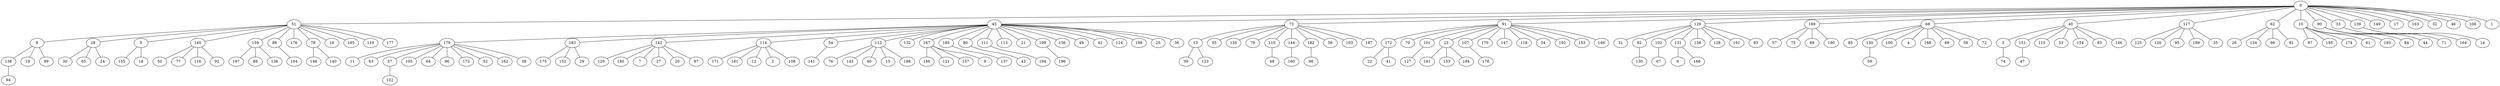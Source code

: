 graph {
0  [Label = "0 (0.00)"]
51  [Label = "51 (9.33)"]
45  [Label = "45 (9.56)"]
73  [Label = "73 (13.81)"]
91  [Label = "91 (14.41)"]
129  [Label = "129 (14.73)"]
169  [Label = "169 (16.52)"]
68  [Label = "68 (17.41)"]
40  [Label = "40 (17.80)"]
8  [Label = "8 (17.84)"]
179  [Label = "179 (17.90)"]
117  [Label = "117 (17.99)"]
62  [Label = "62 (18.11)"]
183  [Label = "183 (18.30)"]
142  [Label = "142 (18.64)"]
28  [Label = "28 (18.85)"]
114  [Label = "114 (18.90)"]
10  [Label = "10 (19.31)"]
5  [Label = "5 (19.36)"]
145  [Label = "145 (19.87)"]
54  [Label = "54 (20.20)"]
112  [Label = "112 (20.91)"]
132  [Label = "132 (21.08)"]
159  [Label = "159 (21.15)"]
86  [Label = "86 (21.38)"]
90  [Label = "90 (21.38)"]
33  [Label = "33 (21.54)"]
13  [Label = "13 (21.85)"]
55  [Label = "55 (22.30)"]
135  [Label = "135 (22.33)"]
176  [Label = "176 (22.35)"]
172  [Label = "172 (22.45)"]
167  [Label = "167 (22.82)"]
31  [Label = "31 (22.83)"]
70  [Label = "70 (22.95)"]
101  [Label = "101 (23.40)"]
78  [Label = "78 (23.47)"]
82  [Label = "82 (23.55)"]
185  [Label = "185 (23.99)"]
102  [Label = "102 (24.04)"]
80  [Label = "80 (24.04)"]
23  [Label = "23 (24.05)"]
111  [Label = "111 (24.21)"]
139  [Label = "139 (24.34)"]
131  [Label = "131 (24.46)"]
113  [Label = "113 (24.51)"]
21  [Label = "21 (24.79)"]
199  [Label = "199 (25.33)"]
16  [Label = "16 (25.39)"]
57  [Label = "57 (25.41)"]
156  [Label = "156 (25.61)"]
85  [Label = "85 (25.76)"]
75  [Label = "75 (25.83)"]
138  [Label = "138 (25.86)"]
150  [Label = "150 (25.88)"]
107  [Label = "107 (25.94)"]
49  [Label = "49 (25.99)"]
100  [Label = "100 (26.17)"]
11  [Label = "11 (26.19)"]
26  [Label = "26 (26.21)"]
79  [Label = "79 (26.21)"]
42  [Label = "42 (26.23)"]
134  [Label = "134 (26.32)"]
63  [Label = "63 (26.33)"]
110  [Label = "110 (26.36)"]
3  [Label = "3 (26.38)"]
144  [Label = "144 (26.53)"]
89  [Label = "89 (26.58)"]
124  [Label = "124 (26.60)"]
170  [Label = "170 (26.66)"]
158  [Label = "158 (26.87)"]
30  [Label = "30 (26.96)"]
149  [Label = "149 (26.99)"]
175  [Label = "175 (27.16)"]
4  [Label = "4 (27.37)"]
87  [Label = "87 (27.38)"]
171  [Label = "171 (27.47)"]
182  [Label = "182 (27.54)"]
147  [Label = "147 (27.65)"]
17  [Label = "17 (27.75)"]
66  [Label = "66 (27.81)"]
37  [Label = "37 (27.81)"]
155  [Label = "155 (27.89)"]
120  [Label = "120 (28.10)"]
165  [Label = "165 (28.13)"]
151  [Label = "151 (28.21)"]
152  [Label = "152 (28.25)"]
105  [Label = "105 (28.38)"]
168  [Label = "168 (28.42)"]
118  [Label = "118 (28.53)"]
163  [Label = "163 (28.53)"]
180  [Label = "180 (28.56)"]
125  [Label = "125 (28.64)"]
50  [Label = "50 (28.71)"]
64  [Label = "64 (28.73)"]
96  [Label = "96 (28.86)"]
181  [Label = "181 (28.87)"]
173  [Label = "173 (28.88)"]
12  [Label = "12 (29.04)"]
76  [Label = "76 (29.19)"]
65  [Label = "65 (29.25)"]
119  [Label = "119 (29.33)"]
7  [Label = "7 (29.41)"]
24  [Label = "24 (29.53)"]
143  [Label = "143 (29.76)"]
32  [Label = "32 (29.76)"]
46  [Label = "46 (29.80)"]
81  [Label = "81 (29.80)"]
2  [Label = "2 (29.81)"]
197  [Label = "197 (29.87)"]
39  [Label = "39 (29.87)"]
198  [Label = "198 (29.95)"]
52  [Label = "52 (30.03)"]
141  [Label = "141 (30.06)"]
88  [Label = "88 (30.07)"]
84  [Label = "84 (30.09)"]
27  [Label = "27 (30.16)"]
126  [Label = "126 (30.22)"]
177  [Label = "177 (30.27)"]
136  [Label = "136 (30.33)"]
20  [Label = "20 (30.35)"]
69  [Label = "69 (30.39)"]
44  [Label = "44 (30.51)"]
195  [Label = "195 (30.55)"]
34  [Label = "34 (30.57)"]
22  [Label = "22 (30.57)"]
25  [Label = "25 (30.76)"]
128  [Label = "128 (30.92)"]
77  [Label = "77 (30.93)"]
18  [Label = "18 (30.96)"]
115  [Label = "115 (31.05)"]
116  [Label = "116 (31.17)"]
97  [Label = "97 (31.21)"]
41  [Label = "41 (31.26)"]
53  [Label = "53 (31.33)"]
19  [Label = "19 (31.33)"]
123  [Label = "123 (31.35)"]
36  [Label = "36 (31.45)"]
162  [Label = "162 (31.47)"]
174  [Label = "174 (31.50)"]
56  [Label = "56 (31.58)"]
92  [Label = "92 (31.80)"]
192  [Label = "192 (31.91)"]
29  [Label = "29 (31.95)"]
38  [Label = "38 (32.11)"]
161  [Label = "161 (32.18)"]
71  [Label = "71 (32.35)"]
95  [Label = "95 (32.42)"]
14  [Label = "14 (32.48)"]
153  [Label = "153 (32.50)"]
186  [Label = "186 (32.61)"]
137  [Label = "137 (32.68)"]
146  [Label = "146 (32.76)"]
58  [Label = "58 (32.79)"]
99  [Label = "99 (32.82)"]
191  [Label = "191 (32.92)"]
189  [Label = "189 (33.01)"]
72  [Label = "72 (33.47)"]
154  [Label = "154 (33.57)"]
121  [Label = "121 (33.63)"]
194  [Label = "194 (33.63)"]
133  [Label = "133 (33.64)"]
127  [Label = "127 (33.69)"]
104  [Label = "104 (33.71)"]
83  [Label = "83 (33.72)"]
43  [Label = "43 (33.84)"]
164  [Label = "164 (33.86)"]
67  [Label = "67 (33.94)"]
109  [Label = "109 (33.95)"]
93  [Label = "93 (33.97)"]
60  [Label = "60 (34.10)"]
15  [Label = "15 (34.26)"]
6  [Label = "6 (34.41)"]
130  [Label = "130 (34.42)"]
106  [Label = "106 (34.48)"]
48  [Label = "48 (34.51)"]
108  [Label = "108 (34.52)"]
1  [Label = "1 (34.53)"]
59  [Label = "59 (34.53)"]
184  [Label = "184 (34.61)"]
188  [Label = "188 (34.74)"]
157  [Label = "157 (34.76)"]
196  [Label = "196 (34.88)"]
103  [Label = "103 (34.91)"]
187  [Label = "187 (34.96)"]
94  [Label = "94 (35.00)"]
148  [Label = "148 (35.12)"]
178  [Label = "178 (35.40)"]
190  [Label = "190 (35.43)"]
74  [Label = "74 (35.66)"]
140  [Label = "140 (35.83)"]
35  [Label = "35 (36.00)"]
160  [Label = "160 (36.14)"]
98  [Label = "98 (36.19)"]
47  [Label = "47 (36.33)"]
122  [Label = "122 (36.33)"]
61  [Label = "61 (36.59)"]
9  [Label = "9 (36.95)"]
193  [Label = "193 (38.92)"]
166  [Label = "166 (41.56)"]

0--51  [Label = "9.33"]
0--45  [Label = "9.56"]
0--73  [Label = "13.81"]
0--91  [Label = "14.41"]
0--129  [Label = "14.73"]
0--169  [Label = "16.52"]
0--68  [Label = "17.41"]
0--40  [Label = "17.80"]
51--8  [Label = "8.51"]
45--179  [Label = "8.35"]
0--117  [Label = "17.99"]
0--62  [Label = "18.11"]
45--183  [Label = "8.74"]
45--142  [Label = "9.08"]
51--28  [Label = "9.52"]
45--114  [Label = "9.34"]
0--10  [Label = "19.31"]
51--5  [Label = "10.03"]
51--145  [Label = "10.54"]
45--54  [Label = "10.65"]
45--112  [Label = "11.35"]
45--132  [Label = "11.52"]
51--159  [Label = "11.82"]
51--86  [Label = "12.04"]
0--90  [Label = "21.38"]
0--33  [Label = "21.54"]
73--13  [Label = "8.05"]
73--55  [Label = "8.49"]
73--135  [Label = "8.53"]
51--176  [Label = "13.02"]
91--172  [Label = "8.04"]
45--167  [Label = "13.26"]
129--31  [Label = "8.10"]
91--70  [Label = "8.55"]
91--101  [Label = "8.99"]
51--78  [Label = "14.13"]
129--82  [Label = "8.81"]
45--185  [Label = "14.43"]
129--102  [Label = "9.30"]
45--80  [Label = "14.48"]
91--23  [Label = "9.64"]
45--111  [Label = "14.66"]
0--139  [Label = "24.34"]
129--131  [Label = "9.72"]
45--113  [Label = "14.95"]
45--21  [Label = "15.24"]
45--199  [Label = "15.77"]
51--16  [Label = "16.05"]
169--57  [Label = "8.89"]
45--156  [Label = "16.05"]
68--85  [Label = "8.35"]
169--75  [Label = "9.31"]
8--138  [Label = "8.02"]
68--150  [Label = "8.47"]
91--107  [Label = "11.53"]
45--49  [Label = "16.43"]
68--100  [Label = "8.76"]
179--11  [Label = "8.28"]
62--26  [Label = "8.10"]
73--79  [Label = "12.40"]
45--42  [Label = "16.67"]
62--134  [Label = "8.21"]
179--63  [Label = "8.42"]
73--110  [Label = "12.55"]
40--3  [Label = "8.58"]
73--144  [Label = "12.73"]
169--89  [Label = "10.06"]
45--124  [Label = "17.04"]
91--170  [Label = "12.25"]
129--158  [Label = "12.14"]
28--30  [Label = "8.11"]
0--149  [Label = "26.99"]
183--175  [Label = "8.85"]
68--4  [Label = "9.96"]
10--87  [Label = "8.06"]
114--171  [Label = "8.57"]
73--182  [Label = "13.74"]
91--147  [Label = "13.24"]
0--17  [Label = "27.75"]
62--66  [Label = "9.70"]
179--37  [Label = "9.91"]
5--155  [Label = "8.53"]
142--120  [Label = "9.46"]
51--165  [Label = "18.79"]
40--151  [Label = "10.41"]
183--152  [Label = "9.95"]
179--105  [Label = "10.47"]
68--168  [Label = "11.01"]
91--118  [Label = "14.12"]
0--163  [Label = "28.53"]
142--180  [Label = "9.93"]
117--125  [Label = "10.65"]
145--50  [Label = "8.84"]
179--64  [Label = "10.82"]
179--96  [Label = "10.96"]
114--181  [Label = "9.97"]
179--173  [Label = "10.98"]
114--12  [Label = "10.15"]
112--76  [Label = "8.28"]
28--65  [Label = "10.40"]
51--119  [Label = "20.00"]
142--7  [Label = "10.77"]
28--24  [Label = "10.68"]
112--143  [Label = "8.85"]
0--32  [Label = "29.76"]
0--46  [Label = "29.80"]
62--81  [Label = "11.69"]
114--2  [Label = "10.91"]
159--197  [Label = "8.72"]
13--39  [Label = "8.02"]
45--198  [Label = "20.39"]
179--52  [Label = "12.12"]
54--141  [Label = "9.85"]
159--88  [Label = "8.92"]
90--84  [Label = "8.71"]
142--27  [Label = "11.52"]
117--126  [Label = "12.23"]
51--177  [Label = "20.94"]
159--136  [Label = "9.18"]
142--20  [Label = "11.72"]
68--69  [Label = "12.98"]
90--44  [Label = "9.14"]
10--195  [Label = "11.24"]
91--34  [Label = "16.16"]
172--22  [Label = "8.13"]
45--25  [Label = "21.20"]
129--128  [Label = "16.19"]
145--77  [Label = "11.05"]
5--18  [Label = "11.60"]
40--115  [Label = "13.25"]
145--116  [Label = "11.30"]
142--97  [Label = "12.57"]
172--41  [Label = "8.81"]
40--53  [Label = "13.53"]
8--19  [Label = "13.49"]
13--123  [Label = "9.50"]
45--36  [Label = "21.89"]
179--162  [Label = "13.56"]
10--174  [Label = "12.19"]
73--56  [Label = "17.77"]
145--92  [Label = "11.92"]
91--192  [Label = "17.50"]
183--29  [Label = "13.65"]
179--38  [Label = "14.21"]
23--161  [Label = "8.14"]
90--71  [Label = "10.97"]
117--95  [Label = "14.43"]
139--14  [Label = "8.14"]
91--153  [Label = "18.09"]
167--186  [Label = "9.80"]
185--137  [Label = "8.69"]
91--146  [Label = "18.35"]
68--58  [Label = "15.38"]
8--99  [Label = "14.98"]
129--191  [Label = "18.19"]
117--189  [Label = "15.02"]
68--72  [Label = "16.06"]
40--154  [Label = "15.77"]
167--121  [Label = "10.81"]
111--194  [Label = "9.42"]
23--133  [Label = "9.59"]
101--127  [Label = "10.30"]
86--104  [Label = "12.34"]
40--83  [Label = "15.93"]
80--43  [Label = "9.80"]
33--164  [Label = "12.31"]
102--67  [Label = "9.90"]
0--109  [Label = "33.95"]
129--93  [Label = "19.24"]
112--60  [Label = "13.18"]
112--15  [Label = "13.34"]
131--6  [Label = "9.95"]
82--130  [Label = "10.87"]
40--106  [Label = "16.68"]
110--48  [Label = "8.15"]
114--108  [Label = "15.62"]
0--1  [Label = "34.53"]
150--59  [Label = "8.65"]
23--184  [Label = "10.57"]
112--188  [Label = "13.83"]
167--157  [Label = "11.94"]
199--196  [Label = "9.55"]
73--103  [Label = "21.10"]
73--187  [Label = "21.16"]
138--94  [Label = "9.14"]
78--148  [Label = "11.66"]
107--178  [Label = "9.45"]
169--190  [Label = "18.91"]
3--74  [Label = "9.28"]
78--140  [Label = "12.37"]
117--35  [Label = "18.01"]
144--160  [Label = "9.61"]
182--98  [Label = "8.65"]
151--47  [Label = "8.12"]
37--122  [Label = "8.52"]
10--61  [Label = "17.28"]
167--9  [Label = "14.13"]
10--193  [Label = "19.61"]
131--166  [Label = "17.10"]
}
